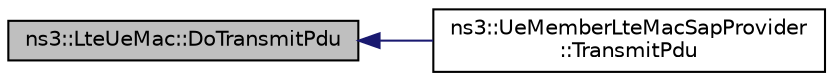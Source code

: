 digraph "ns3::LteUeMac::DoTransmitPdu"
{
  edge [fontname="Helvetica",fontsize="10",labelfontname="Helvetica",labelfontsize="10"];
  node [fontname="Helvetica",fontsize="10",shape=record];
  rankdir="LR";
  Node1 [label="ns3::LteUeMac::DoTransmitPdu",height=0.2,width=0.4,color="black", fillcolor="grey75", style="filled", fontcolor="black"];
  Node1 -> Node2 [dir="back",color="midnightblue",fontsize="10",style="solid"];
  Node2 [label="ns3::UeMemberLteMacSapProvider\l::TransmitPdu",height=0.2,width=0.4,color="black", fillcolor="white", style="filled",URL="$d4/d72/classns3_1_1UeMemberLteMacSapProvider.html#aae23ffc374a8fb6ffc493a7138ee8d90"];
}
